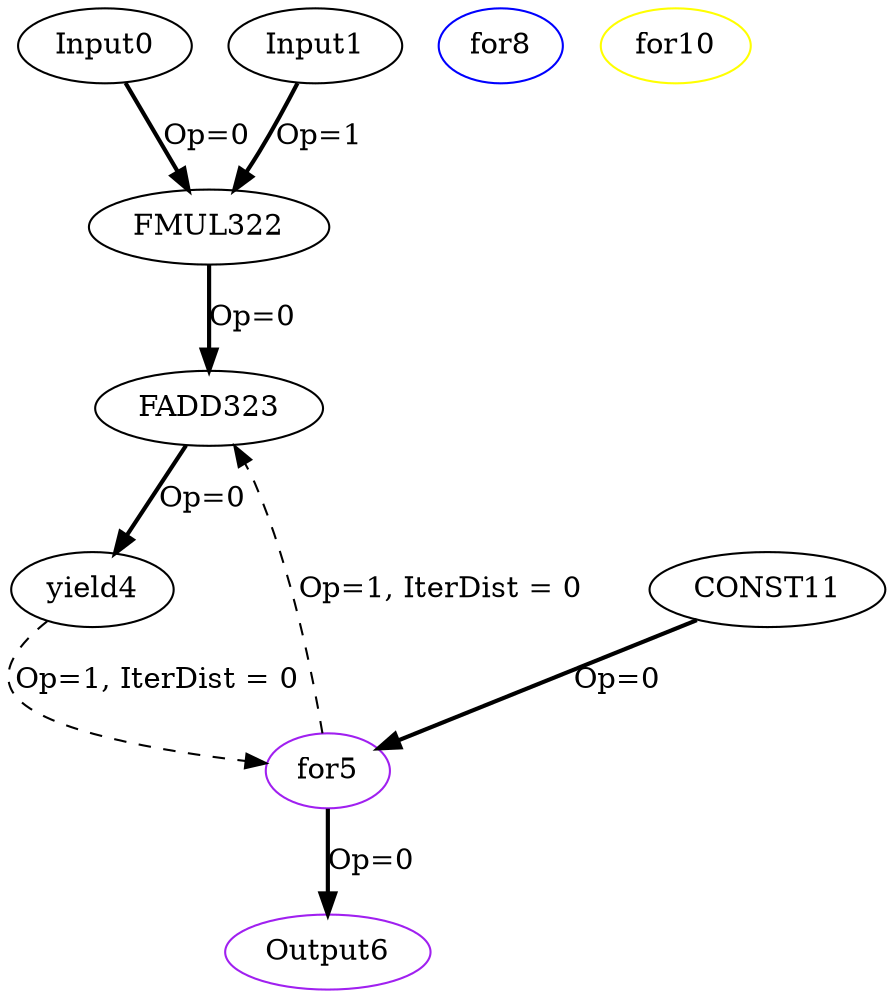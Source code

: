 Digraph G {
Input0[opcode = "Input", ref_name="kernel_3mm_0_0", size="1280", offset="0,0", pattern="4,20,-76,18,4,16", color = black];
Input1[opcode = "Input", ref_name="kernel_3mm_0_1", size="1440", offset="0,0", pattern="72,20,-1364,18,-1436,16", color = black];
FMUL322[opcode = "FMUL32", color = black];
FADD323[opcode = "FADD32", color = black];
yield4[opcode = "yield", color = black];
for5[opcode = "for", color = purple];
Output6[opcode = "Output", ref_name="kernel_3mm_0_2", size="1152", offset="0,0", pattern="0,20,4,18,4,16", color = purple];
for8[opcode = "for", color = blue];
for10[opcode = "for", color = yellow];
CONST11[opcode = "CONST", value="0x00000000", color = black];
Input0 -> FMUL322[color = black, style = bold, operand = 0, label = "Op=0"];
Input1 -> FMUL322[color = black, style = bold, operand = 1, label = "Op=1"];
FMUL322 -> FADD323[color = black, style = bold, operand = 0, label = "Op=0"];
for5 -> FADD323[color = black, style = dashed, operand = 1, iterdist = 0, label = "Op=1, IterDist = 0"];
FADD323 -> yield4[color = black, style = bold, operand = 0, label = "Op=0"];
CONST11 -> for5[color = black, style = bold, operand = 0, label = "Op=0"];
for5 -> Output6[color = black, style = bold, operand = 0, label = "Op=0"];
yield4 -> for5[color = black, style = dashed, operand = 1, iterdist = 0, label = "Op=1, IterDist = 0"];
}

